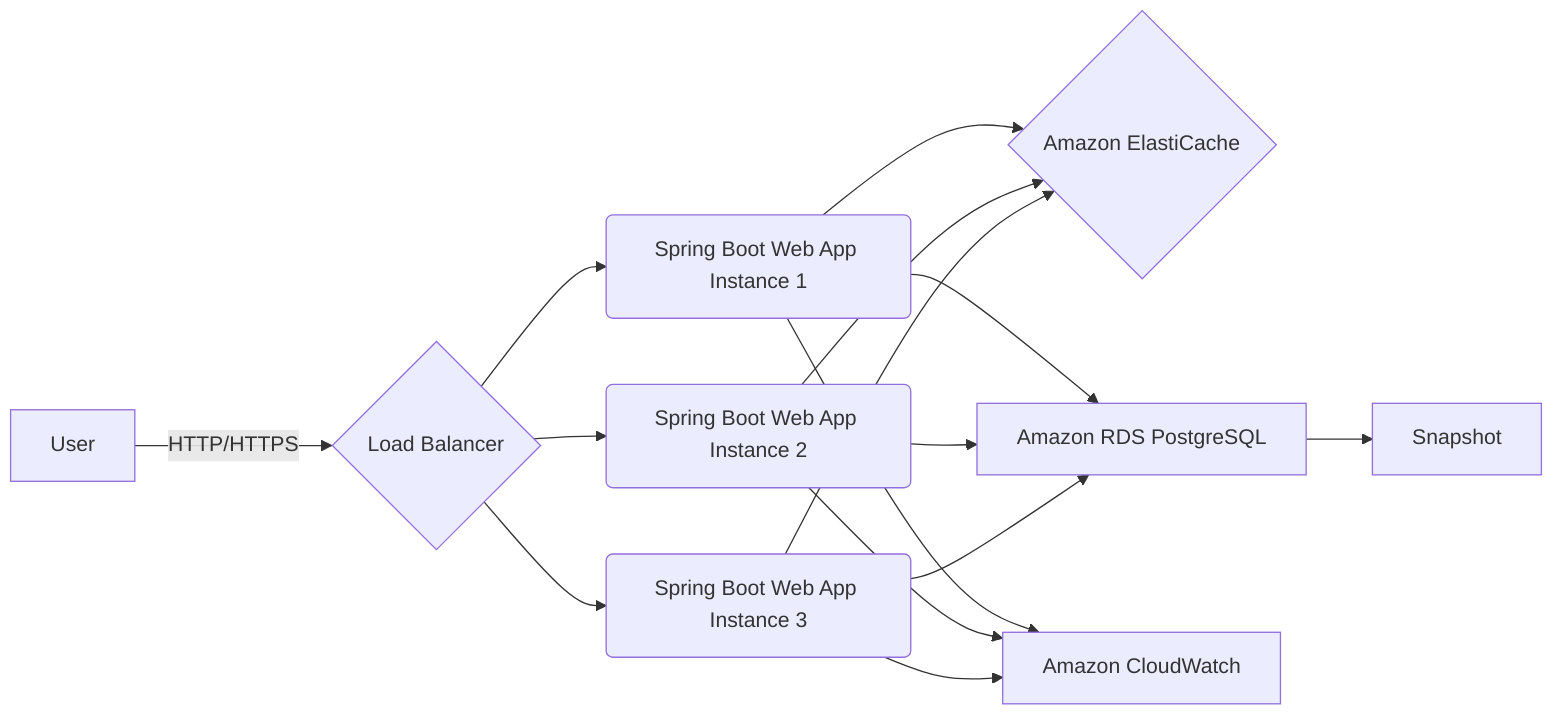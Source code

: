graph LR
  A[User] -->|HTTP/HTTPS| B{Load Balancer}
  B --> C(Spring Boot Web App Instance 1)
  B --> D(Spring Boot Web App Instance 2)
  B --> E(Spring Boot Web App Instance 3)
  C --> F{Amazon ElastiCache}
  D --> F
  E --> F
  C --> G[Amazon RDS PostgreSQL]
  D --> G
  E --> G
  C --> H[Amazon CloudWatch]
  D --> H
  E --> H
  G --> I[Snapshot]